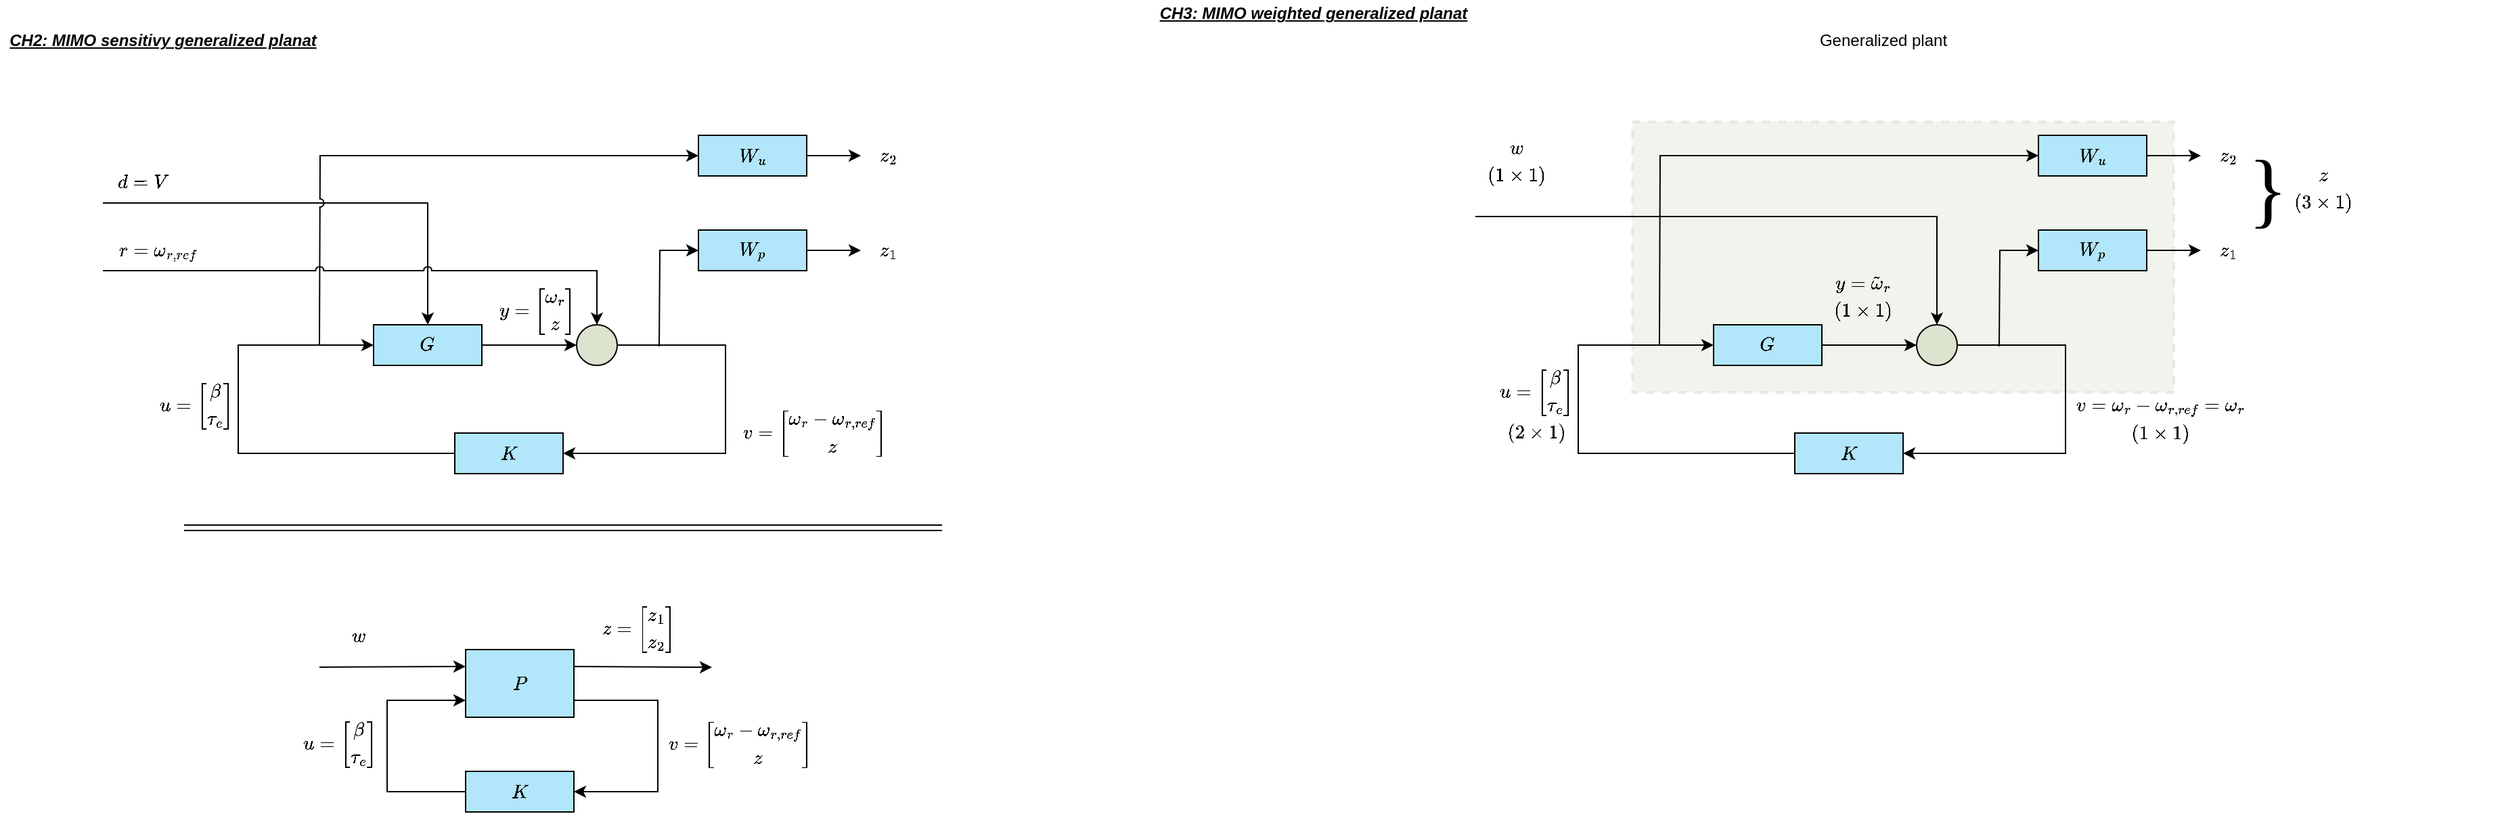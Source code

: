 <mxfile version="15.4.0" type="device" pages="2"><diagram id="DuzxNrjgnQlScmqyQxGY" name="Page-1"><mxGraphModel dx="1707" dy="987" grid="1" gridSize="10" guides="1" tooltips="1" connect="1" arrows="1" fold="1" page="1" pageScale="1" pageWidth="827" pageHeight="1169" math="1" shadow="0"><root><mxCell id="0"/><mxCell id="1" parent="0"/><mxCell id="CI-UeXp2iZVfRWjxCQu4-10" style="edgeStyle=orthogonalEdgeStyle;rounded=0;orthogonalLoop=1;jettySize=auto;html=1;exitX=1;exitY=0.5;exitDx=0;exitDy=0;entryX=0;entryY=0.5;entryDx=0;entryDy=0;" parent="1" source="CI-UeXp2iZVfRWjxCQu4-1" target="CI-UeXp2iZVfRWjxCQu4-9" edge="1"><mxGeometry relative="1" as="geometry"/></mxCell><mxCell id="fa8kQdStLXhuiourBNrd-4" style="edgeStyle=orthogonalEdgeStyle;rounded=0;orthogonalLoop=1;jettySize=auto;html=1;exitX=0.5;exitY=0;exitDx=0;exitDy=0;startArrow=classic;startFill=1;endArrow=none;endFill=0;" parent="1" source="CI-UeXp2iZVfRWjxCQu4-1" edge="1"><mxGeometry relative="1" as="geometry"><mxPoint x="106" y="150" as="targetPoint"/><Array as="points"><mxPoint x="346" y="150"/><mxPoint x="106" y="150"/></Array></mxGeometry></mxCell><mxCell id="CI-UeXp2iZVfRWjxCQu4-1" value="$$G$$" style="rounded=0;whiteSpace=wrap;html=1;fillColor=#B2E6FA;" parent="1" vertex="1"><mxGeometry x="306" y="240" width="80" height="30" as="geometry"/></mxCell><mxCell id="CI-UeXp2iZVfRWjxCQu4-13" style="edgeStyle=orthogonalEdgeStyle;rounded=0;orthogonalLoop=1;jettySize=auto;html=1;exitX=0;exitY=0.5;exitDx=0;exitDy=0;entryX=0;entryY=0.5;entryDx=0;entryDy=0;startArrow=none;startFill=0;endArrow=classic;endFill=1;" parent="1" source="CI-UeXp2iZVfRWjxCQu4-2" target="CI-UeXp2iZVfRWjxCQu4-1" edge="1"><mxGeometry relative="1" as="geometry"><Array as="points"><mxPoint x="206" y="335"/><mxPoint x="206" y="255"/></Array></mxGeometry></mxCell><mxCell id="CI-UeXp2iZVfRWjxCQu4-2" value="$$K$$" style="rounded=0;whiteSpace=wrap;html=1;fillColor=#B2E6FA;" parent="1" vertex="1"><mxGeometry x="366" y="320" width="80" height="30" as="geometry"/></mxCell><mxCell id="CI-UeXp2iZVfRWjxCQu4-14" style="edgeStyle=orthogonalEdgeStyle;rounded=0;orthogonalLoop=1;jettySize=auto;html=1;exitX=0;exitY=0.5;exitDx=0;exitDy=0;startArrow=classic;startFill=1;endArrow=none;endFill=0;jumpStyle=arc;" parent="1" source="CI-UeXp2iZVfRWjxCQu4-3" edge="1"><mxGeometry relative="1" as="geometry"><mxPoint x="266" y="255" as="targetPoint"/></mxGeometry></mxCell><mxCell id="CI-UeXp2iZVfRWjxCQu4-21" style="edgeStyle=orthogonalEdgeStyle;rounded=0;orthogonalLoop=1;jettySize=auto;html=1;exitX=1;exitY=0.5;exitDx=0;exitDy=0;startArrow=none;startFill=0;endArrow=classic;endFill=1;" parent="1" source="CI-UeXp2iZVfRWjxCQu4-3" edge="1"><mxGeometry relative="1" as="geometry"><mxPoint x="666" y="115" as="targetPoint"/></mxGeometry></mxCell><mxCell id="CI-UeXp2iZVfRWjxCQu4-3" value="$$W_u$$" style="rounded=0;whiteSpace=wrap;html=1;fillColor=#B2E6FA;" parent="1" vertex="1"><mxGeometry x="546" y="100" width="80" height="30" as="geometry"/></mxCell><mxCell id="CI-UeXp2iZVfRWjxCQu4-12" style="edgeStyle=orthogonalEdgeStyle;rounded=0;orthogonalLoop=1;jettySize=auto;html=1;exitX=0;exitY=0.5;exitDx=0;exitDy=0;endArrow=none;endFill=0;startArrow=classic;startFill=1;" parent="1" source="CI-UeXp2iZVfRWjxCQu4-4" edge="1"><mxGeometry relative="1" as="geometry"><mxPoint x="517" y="256" as="targetPoint"/></mxGeometry></mxCell><mxCell id="CI-UeXp2iZVfRWjxCQu4-19" style="edgeStyle=orthogonalEdgeStyle;rounded=0;orthogonalLoop=1;jettySize=auto;html=1;exitX=1;exitY=0.5;exitDx=0;exitDy=0;startArrow=none;startFill=0;endArrow=classic;endFill=1;" parent="1" source="CI-UeXp2iZVfRWjxCQu4-4" edge="1"><mxGeometry relative="1" as="geometry"><mxPoint x="666" y="185" as="targetPoint"/></mxGeometry></mxCell><mxCell id="CI-UeXp2iZVfRWjxCQu4-4" value="$$W_p$$" style="rounded=0;whiteSpace=wrap;html=1;fillColor=#B2E6FA;" parent="1" vertex="1"><mxGeometry x="546" y="170" width="80" height="30" as="geometry"/></mxCell><mxCell id="CI-UeXp2iZVfRWjxCQu4-11" style="edgeStyle=orthogonalEdgeStyle;rounded=0;orthogonalLoop=1;jettySize=auto;html=1;exitX=1;exitY=0.5;exitDx=0;exitDy=0;entryX=1;entryY=0.5;entryDx=0;entryDy=0;" parent="1" source="CI-UeXp2iZVfRWjxCQu4-9" target="CI-UeXp2iZVfRWjxCQu4-2" edge="1"><mxGeometry relative="1" as="geometry"><Array as="points"><mxPoint x="566" y="255"/><mxPoint x="566" y="335"/></Array></mxGeometry></mxCell><mxCell id="CI-UeXp2iZVfRWjxCQu4-9" value="" style="ellipse;whiteSpace=wrap;html=1;aspect=fixed;fillColor=#DCE4CF;strokeColor=#000000;" parent="1" vertex="1"><mxGeometry x="456" y="240" width="30" height="30" as="geometry"/></mxCell><mxCell id="CI-UeXp2iZVfRWjxCQu4-17" value="" style="edgeStyle=orthogonalEdgeStyle;rounded=0;orthogonalLoop=1;jettySize=auto;html=1;startArrow=none;startFill=0;endArrow=classic;endFill=1;jumpStyle=arc;" parent="1" edge="1"><mxGeometry relative="1" as="geometry"><mxPoint x="471" y="240" as="targetPoint"/><mxPoint x="106" y="200" as="sourcePoint"/><Array as="points"><mxPoint x="106" y="200"/><mxPoint x="471" y="200"/></Array></mxGeometry></mxCell><mxCell id="CI-UeXp2iZVfRWjxCQu4-15" value="$$w$$" style="text;html=1;align=center;verticalAlign=middle;resizable=0;points=[];autosize=1;strokeColor=none;fillColor=none;" parent="1" vertex="1"><mxGeometry x="270" y="460" width="50" height="20" as="geometry"/></mxCell><mxCell id="CI-UeXp2iZVfRWjxCQu4-22" value="$$z_2$$" style="text;html=1;align=center;verticalAlign=middle;resizable=0;points=[];autosize=1;strokeColor=none;fillColor=none;" parent="1" vertex="1"><mxGeometry x="656" y="105" width="60" height="20" as="geometry"/></mxCell><mxCell id="CI-UeXp2iZVfRWjxCQu4-23" value="$$z_1$$" style="text;html=1;align=center;verticalAlign=middle;resizable=0;points=[];autosize=1;strokeColor=none;fillColor=none;" parent="1" vertex="1"><mxGeometry x="656" y="175" width="60" height="20" as="geometry"/></mxCell><mxCell id="ikSGQvefpwhMiDjl8RES-1" value="$$y=\begin{bmatrix}\omega_r \\ z \end{bmatrix}$$" style="text;html=1;align=center;verticalAlign=middle;resizable=0;points=[];autosize=1;strokeColor=none;fillColor=none;" parent="1" vertex="1"><mxGeometry x="286" y="220" width="280" height="20" as="geometry"/></mxCell><mxCell id="ikSGQvefpwhMiDjl8RES-3" value="$$u= \begin{bmatrix} \beta \\ \tau_e \end{bmatrix}$$" style="text;html=1;align=center;verticalAlign=middle;resizable=0;points=[];autosize=1;strokeColor=none;fillColor=none;" parent="1" vertex="1"><mxGeometry x="30" y="290" width="290" height="20" as="geometry"/></mxCell><mxCell id="fa8kQdStLXhuiourBNrd-1" value="$$v= \begin{bmatrix}\omega_r -\omega_{r,ref} \\z&amp;nbsp; \end{bmatrix}$$" style="text;html=1;align=center;verticalAlign=middle;resizable=0;points=[];autosize=1;strokeColor=none;fillColor=none;" parent="1" vertex="1"><mxGeometry x="446" y="310" width="370" height="20" as="geometry"/></mxCell><mxCell id="fa8kQdStLXhuiourBNrd-2" value="$$r = \omega_{r,ref}$$" style="text;html=1;align=center;verticalAlign=middle;resizable=0;points=[];autosize=1;strokeColor=none;fillColor=none;" parent="1" vertex="1"><mxGeometry x="76" y="175" width="140" height="20" as="geometry"/></mxCell><mxCell id="fa8kQdStLXhuiourBNrd-3" value="$$d = V$$" style="text;html=1;align=center;verticalAlign=middle;resizable=0;points=[];autosize=1;strokeColor=none;fillColor=none;" parent="1" vertex="1"><mxGeometry x="100" y="125" width="70" height="20" as="geometry"/></mxCell><mxCell id="fa8kQdStLXhuiourBNrd-27" style="edgeStyle=orthogonalEdgeStyle;rounded=0;jumpStyle=arc;orthogonalLoop=1;jettySize=auto;html=1;exitX=0;exitY=0.25;exitDx=0;exitDy=0;startArrow=classic;startFill=1;endArrow=none;endFill=0;" parent="1" source="fa8kQdStLXhuiourBNrd-8" edge="1"><mxGeometry relative="1" as="geometry"><mxPoint x="266" y="493" as="targetPoint"/></mxGeometry></mxCell><mxCell id="fa8kQdStLXhuiourBNrd-29" style="edgeStyle=orthogonalEdgeStyle;rounded=0;jumpStyle=arc;orthogonalLoop=1;jettySize=auto;html=1;exitX=1;exitY=0.25;exitDx=0;exitDy=0;startArrow=none;startFill=0;endArrow=classic;endFill=1;" parent="1" source="fa8kQdStLXhuiourBNrd-8" edge="1"><mxGeometry relative="1" as="geometry"><mxPoint x="556" y="493" as="targetPoint"/></mxGeometry></mxCell><mxCell id="fa8kQdStLXhuiourBNrd-30" style="edgeStyle=orthogonalEdgeStyle;rounded=0;jumpStyle=arc;orthogonalLoop=1;jettySize=auto;html=1;exitX=1;exitY=0.75;exitDx=0;exitDy=0;entryX=1;entryY=0.5;entryDx=0;entryDy=0;startArrow=none;startFill=0;endArrow=classic;endFill=1;" parent="1" source="fa8kQdStLXhuiourBNrd-8" target="fa8kQdStLXhuiourBNrd-10" edge="1"><mxGeometry relative="1" as="geometry"><Array as="points"><mxPoint x="516" y="518"/><mxPoint x="516" y="585"/></Array></mxGeometry></mxCell><mxCell id="fa8kQdStLXhuiourBNrd-8" value="$$P$$" style="rounded=0;whiteSpace=wrap;html=1;fillColor=#B2E6FA;" parent="1" vertex="1"><mxGeometry x="374" y="480" width="80" height="50" as="geometry"/></mxCell><mxCell id="fa8kQdStLXhuiourBNrd-31" style="edgeStyle=orthogonalEdgeStyle;rounded=0;jumpStyle=arc;orthogonalLoop=1;jettySize=auto;html=1;exitX=0;exitY=0.5;exitDx=0;exitDy=0;entryX=0;entryY=0.75;entryDx=0;entryDy=0;startArrow=none;startFill=0;endArrow=classic;endFill=1;" parent="1" source="fa8kQdStLXhuiourBNrd-10" target="fa8kQdStLXhuiourBNrd-8" edge="1"><mxGeometry relative="1" as="geometry"><Array as="points"><mxPoint x="316" y="585"/><mxPoint x="316" y="518"/></Array></mxGeometry></mxCell><mxCell id="fa8kQdStLXhuiourBNrd-10" value="$$K$$" style="rounded=0;whiteSpace=wrap;html=1;fillColor=#B2E6FA;" parent="1" vertex="1"><mxGeometry x="374" y="570" width="80" height="30" as="geometry"/></mxCell><mxCell id="fa8kQdStLXhuiourBNrd-21" value="$$z = \begin{bmatrix} z_1 \\ z_2 \end{bmatrix}$$" style="text;html=1;align=center;verticalAlign=middle;resizable=0;points=[];autosize=1;strokeColor=none;fillColor=none;" parent="1" vertex="1"><mxGeometry x="366" y="455" width="270" height="20" as="geometry"/></mxCell><mxCell id="fa8kQdStLXhuiourBNrd-23" value="$$v=\begin{bmatrix}\omega_r-\omega_{r,ref} \\&amp;nbsp; z \end{bmatrix}$$" style="text;html=1;align=center;verticalAlign=middle;resizable=0;points=[];autosize=1;strokeColor=none;fillColor=none;" parent="1" vertex="1"><mxGeometry x="396" y="540" width="360" height="20" as="geometry"/></mxCell><mxCell id="fa8kQdStLXhuiourBNrd-24" value="$$u= \begin{bmatrix} \beta \\ \tau_e \end{bmatrix}$$" style="text;html=1;align=center;verticalAlign=middle;resizable=0;points=[];autosize=1;strokeColor=none;fillColor=none;" parent="1" vertex="1"><mxGeometry x="136" y="540" width="290" height="20" as="geometry"/></mxCell><mxCell id="fa8kQdStLXhuiourBNrd-32" value="" style="shape=link;html=1;rounded=0;startArrow=none;startFill=0;endArrow=classic;endFill=1;edgeStyle=orthogonalEdgeStyle;jumpStyle=arc;" parent="1" edge="1"><mxGeometry width="100" relative="1" as="geometry"><mxPoint x="166" y="390" as="sourcePoint"/><mxPoint x="726" y="390" as="targetPoint"/></mxGeometry></mxCell><mxCell id="fa8kQdStLXhuiourBNrd-33" value="&lt;i&gt;&lt;b&gt;&lt;u&gt;CH2: MIMO sensitivy generalized planat&lt;/u&gt;&lt;/b&gt;&lt;/i&gt;" style="text;html=1;align=center;verticalAlign=middle;resizable=0;points=[];autosize=1;strokeColor=none;fillColor=none;" parent="1" vertex="1"><mxGeometry x="30" y="20" width="240" height="20" as="geometry"/></mxCell><mxCell id="fa8kQdStLXhuiourBNrd-34" value="" style="rounded=0;whiteSpace=wrap;html=1;strokeColor=#CCCCCC;fillColor=#DCE4CF;opacity=40;dashed=1;strokeWidth=2;" parent="1" vertex="1"><mxGeometry x="1236" y="90" width="400" height="200" as="geometry"/></mxCell><mxCell id="fa8kQdStLXhuiourBNrd-35" style="edgeStyle=orthogonalEdgeStyle;rounded=0;orthogonalLoop=1;jettySize=auto;html=1;exitX=1;exitY=0.5;exitDx=0;exitDy=0;entryX=0;entryY=0.5;entryDx=0;entryDy=0;" parent="1" source="fa8kQdStLXhuiourBNrd-37" target="fa8kQdStLXhuiourBNrd-47" edge="1"><mxGeometry relative="1" as="geometry"/></mxCell><mxCell id="fa8kQdStLXhuiourBNrd-37" value="$$G$$" style="rounded=0;whiteSpace=wrap;html=1;fillColor=#B2E6FA;" parent="1" vertex="1"><mxGeometry x="1296" y="240" width="80" height="30" as="geometry"/></mxCell><mxCell id="fa8kQdStLXhuiourBNrd-38" style="edgeStyle=orthogonalEdgeStyle;rounded=0;orthogonalLoop=1;jettySize=auto;html=1;exitX=0;exitY=0.5;exitDx=0;exitDy=0;entryX=0;entryY=0.5;entryDx=0;entryDy=0;startArrow=none;startFill=0;endArrow=classic;endFill=1;" parent="1" source="fa8kQdStLXhuiourBNrd-39" target="fa8kQdStLXhuiourBNrd-37" edge="1"><mxGeometry relative="1" as="geometry"><Array as="points"><mxPoint x="1196" y="335"/><mxPoint x="1196" y="255"/></Array></mxGeometry></mxCell><mxCell id="fa8kQdStLXhuiourBNrd-39" value="$$K$$" style="rounded=0;whiteSpace=wrap;html=1;fillColor=#B2E6FA;" parent="1" vertex="1"><mxGeometry x="1356" y="320" width="80" height="30" as="geometry"/></mxCell><mxCell id="fa8kQdStLXhuiourBNrd-40" style="edgeStyle=orthogonalEdgeStyle;rounded=0;orthogonalLoop=1;jettySize=auto;html=1;exitX=0;exitY=0.5;exitDx=0;exitDy=0;startArrow=classic;startFill=1;endArrow=none;endFill=0;jumpStyle=arc;" parent="1" source="fa8kQdStLXhuiourBNrd-42" edge="1"><mxGeometry relative="1" as="geometry"><mxPoint x="1256" y="255" as="targetPoint"/></mxGeometry></mxCell><mxCell id="fa8kQdStLXhuiourBNrd-41" style="edgeStyle=orthogonalEdgeStyle;rounded=0;orthogonalLoop=1;jettySize=auto;html=1;exitX=1;exitY=0.5;exitDx=0;exitDy=0;startArrow=none;startFill=0;endArrow=classic;endFill=1;" parent="1" source="fa8kQdStLXhuiourBNrd-42" edge="1"><mxGeometry relative="1" as="geometry"><mxPoint x="1656" y="115" as="targetPoint"/></mxGeometry></mxCell><mxCell id="fa8kQdStLXhuiourBNrd-42" value="$$W_u$$" style="rounded=0;whiteSpace=wrap;html=1;fillColor=#B2E6FA;" parent="1" vertex="1"><mxGeometry x="1536" y="100" width="80" height="30" as="geometry"/></mxCell><mxCell id="fa8kQdStLXhuiourBNrd-43" style="edgeStyle=orthogonalEdgeStyle;rounded=0;orthogonalLoop=1;jettySize=auto;html=1;exitX=0;exitY=0.5;exitDx=0;exitDy=0;endArrow=none;endFill=0;startArrow=classic;startFill=1;" parent="1" source="fa8kQdStLXhuiourBNrd-45" edge="1"><mxGeometry relative="1" as="geometry"><mxPoint x="1507.0" y="256" as="targetPoint"/></mxGeometry></mxCell><mxCell id="fa8kQdStLXhuiourBNrd-44" style="edgeStyle=orthogonalEdgeStyle;rounded=0;orthogonalLoop=1;jettySize=auto;html=1;exitX=1;exitY=0.5;exitDx=0;exitDy=0;startArrow=none;startFill=0;endArrow=classic;endFill=1;" parent="1" source="fa8kQdStLXhuiourBNrd-45" edge="1"><mxGeometry relative="1" as="geometry"><mxPoint x="1656" y="185" as="targetPoint"/></mxGeometry></mxCell><mxCell id="fa8kQdStLXhuiourBNrd-45" value="$$W_p$$" style="rounded=0;whiteSpace=wrap;html=1;fillColor=#B2E6FA;" parent="1" vertex="1"><mxGeometry x="1536" y="170" width="80" height="30" as="geometry"/></mxCell><mxCell id="fa8kQdStLXhuiourBNrd-46" style="edgeStyle=orthogonalEdgeStyle;rounded=0;orthogonalLoop=1;jettySize=auto;html=1;exitX=1;exitY=0.5;exitDx=0;exitDy=0;entryX=1;entryY=0.5;entryDx=0;entryDy=0;" parent="1" source="fa8kQdStLXhuiourBNrd-47" target="fa8kQdStLXhuiourBNrd-39" edge="1"><mxGeometry relative="1" as="geometry"><Array as="points"><mxPoint x="1556" y="255"/><mxPoint x="1556" y="335"/></Array></mxGeometry></mxCell><mxCell id="hmbGZZoycLBLSpARxcCd-2" style="edgeStyle=orthogonalEdgeStyle;rounded=0;orthogonalLoop=1;jettySize=auto;html=1;exitX=0.5;exitY=0;exitDx=0;exitDy=0;startArrow=classic;startFill=1;endArrow=none;endFill=0;" parent="1" source="fa8kQdStLXhuiourBNrd-47" edge="1"><mxGeometry relative="1" as="geometry"><mxPoint x="1120" y="160" as="targetPoint"/><Array as="points"><mxPoint x="1461" y="160"/></Array></mxGeometry></mxCell><mxCell id="fa8kQdStLXhuiourBNrd-47" value="" style="ellipse;whiteSpace=wrap;html=1;aspect=fixed;fillColor=#DCE4CF;strokeColor=#000000;" parent="1" vertex="1"><mxGeometry x="1446" y="240" width="30" height="30" as="geometry"/></mxCell><mxCell id="fa8kQdStLXhuiourBNrd-50" value="$$z_2$$" style="text;html=1;align=center;verticalAlign=middle;resizable=0;points=[];autosize=1;strokeColor=none;fillColor=none;" parent="1" vertex="1"><mxGeometry x="1646" y="105" width="60" height="20" as="geometry"/></mxCell><mxCell id="fa8kQdStLXhuiourBNrd-51" value="$$z_1$$" style="text;html=1;align=center;verticalAlign=middle;resizable=0;points=[];autosize=1;strokeColor=none;fillColor=none;" parent="1" vertex="1"><mxGeometry x="1646" y="175" width="60" height="20" as="geometry"/></mxCell><mxCell id="fa8kQdStLXhuiourBNrd-52" value="Generalized plant" style="text;html=1;align=center;verticalAlign=middle;resizable=0;points=[];autosize=1;strokeColor=none;fillColor=none;" parent="1" vertex="1"><mxGeometry x="1366" y="20" width="110" height="20" as="geometry"/></mxCell><mxCell id="fa8kQdStLXhuiourBNrd-53" value="$$\begin{matrix}y=\tilde\omega_r \\ (1\times 1) \end{matrix}$$" style="text;html=1;align=center;verticalAlign=middle;resizable=0;points=[];autosize=1;strokeColor=none;fillColor=none;" parent="1" vertex="1"><mxGeometry x="1236" y="210" width="340" height="20" as="geometry"/></mxCell><mxCell id="fa8kQdStLXhuiourBNrd-54" value="$$\begin{matrix}u= \begin{bmatrix} \beta \\ \tau_e \end{bmatrix}\\(2\times1)\end{matrix}$$" style="text;html=1;align=center;verticalAlign=middle;resizable=0;points=[];autosize=1;strokeColor=none;fillColor=none;" parent="1" vertex="1"><mxGeometry x="920" y="290" width="490" height="20" as="geometry"/></mxCell><mxCell id="fa8kQdStLXhuiourBNrd-55" value="$$\begin{matrix}v= \omega_r-\omega_{r,ref}=\omega_r \\ (1\times 1)\end{matrix}$$" style="text;html=1;align=center;verticalAlign=middle;resizable=0;points=[];autosize=1;strokeColor=none;fillColor=none;" parent="1" vertex="1"><mxGeometry x="1401" y="300" width="450" height="20" as="geometry"/></mxCell><mxCell id="fa8kQdStLXhuiourBNrd-57" value="$$\begin{matrix}w \\ (1\times 1)\end{matrix}$$" style="text;html=1;align=center;verticalAlign=middle;resizable=0;points=[];autosize=1;strokeColor=none;fillColor=none;" parent="1" vertex="1"><mxGeometry x="1020" y="110" width="260" height="20" as="geometry"/></mxCell><mxCell id="fa8kQdStLXhuiourBNrd-68" value="&lt;i&gt;&lt;b&gt;&lt;u&gt;CH3: MIMO weighted generalized planat&lt;/u&gt;&lt;/b&gt;&lt;/i&gt;" style="text;html=1;align=center;verticalAlign=middle;resizable=0;points=[];autosize=1;strokeColor=none;fillColor=none;" parent="1" vertex="1"><mxGeometry x="880" width="240" height="20" as="geometry"/></mxCell><mxCell id="hmbGZZoycLBLSpARxcCd-3" value="}" style="text;html=1;align=center;verticalAlign=middle;resizable=0;points=[];autosize=1;strokeColor=none;fillColor=none;fontSize=61;fontFamily=Helvetica Light;" parent="1" vertex="1"><mxGeometry x="1680" y="100" width="50" height="80" as="geometry"/></mxCell><mxCell id="hmbGZZoycLBLSpARxcCd-5" value="$$\begin{matrix}z \\ (3\times 1)\end{matrix}$$" style="text;html=1;align=center;verticalAlign=middle;resizable=0;points=[];autosize=1;strokeColor=none;fillColor=none;" parent="1" vertex="1"><mxGeometry x="1616" y="130" width="260" height="20" as="geometry"/></mxCell></root></mxGraphModel></diagram><diagram id="1HTbQ_sHwNUmDarc89bH" name="Page-2"><mxGraphModel dx="853" dy="493" grid="1" gridSize="10" guides="1" tooltips="1" connect="1" arrows="1" fold="1" page="1" pageScale="1" pageWidth="827" pageHeight="1169" math="1" shadow="0"><root><mxCell id="OGeWp1a5q_U8PrnFdt8J-0"/><mxCell id="OGeWp1a5q_U8PrnFdt8J-1" parent="OGeWp1a5q_U8PrnFdt8J-0"/><mxCell id="qvgAd8jP0t-lu8zM1042-1" style="edgeStyle=orthogonalEdgeStyle;rounded=0;orthogonalLoop=1;jettySize=auto;html=1;exitX=1;exitY=0.5;exitDx=0;exitDy=0;entryX=0;entryY=0.5;entryDx=0;entryDy=0;fontColor=#DCE4CF;startArrow=none;startFill=0;endArrow=classic;endFill=1;" edge="1" parent="OGeWp1a5q_U8PrnFdt8J-1" source="jTlCw2n92GwkM26wthYc-1" target="qvgAd8jP0t-lu8zM1042-0"><mxGeometry relative="1" as="geometry"/></mxCell><mxCell id="jTlCw2n92GwkM26wthYc-1" value="$$G(s)$$" style="rounded=0;whiteSpace=wrap;html=1;fillColor=#B2E6FA;" vertex="1" parent="OGeWp1a5q_U8PrnFdt8J-1"><mxGeometry x="450" y="240" width="80" height="30" as="geometry"/></mxCell><mxCell id="jTlCw2n92GwkM26wthYc-2" style="edgeStyle=orthogonalEdgeStyle;rounded=0;orthogonalLoop=1;jettySize=auto;html=1;exitX=1;exitY=0.5;exitDx=0;exitDy=0;entryX=0;entryY=0.5;entryDx=0;entryDy=0;fontColor=#DCE4CF;startArrow=none;startFill=0;endArrow=classic;endFill=1;" edge="1" parent="OGeWp1a5q_U8PrnFdt8J-1" source="jTlCw2n92GwkM26wthYc-3" target="jTlCw2n92GwkM26wthYc-1"><mxGeometry relative="1" as="geometry"/></mxCell><mxCell id="jTlCw2n92GwkM26wthYc-3" value="$$K(s)$$" style="rounded=0;whiteSpace=wrap;html=1;fillColor=#B2E6FA;" vertex="1" parent="OGeWp1a5q_U8PrnFdt8J-1"><mxGeometry x="334" y="240" width="80" height="30" as="geometry"/></mxCell><mxCell id="jTlCw2n92GwkM26wthYc-4" style="edgeStyle=orthogonalEdgeStyle;rounded=0;orthogonalLoop=1;jettySize=auto;html=1;exitX=0.5;exitY=1;exitDx=0;exitDy=0;fontColor=#DCE4CF;startArrow=classic;startFill=1;endArrow=none;endFill=0;" edge="1" parent="OGeWp1a5q_U8PrnFdt8J-1" source="jTlCw2n92GwkM26wthYc-7"><mxGeometry relative="1" as="geometry"><mxPoint x="620" y="255" as="targetPoint"/><Array as="points"><mxPoint x="255" y="320"/><mxPoint x="620" y="320"/><mxPoint x="620" y="280"/></Array></mxGeometry></mxCell><mxCell id="jTlCw2n92GwkM26wthYc-5" style="edgeStyle=orthogonalEdgeStyle;rounded=0;orthogonalLoop=1;jettySize=auto;html=1;exitX=1;exitY=0.5;exitDx=0;exitDy=0;entryX=0;entryY=0.5;entryDx=0;entryDy=0;fontColor=#DCE4CF;startArrow=none;startFill=0;endArrow=classic;endFill=1;" edge="1" parent="OGeWp1a5q_U8PrnFdt8J-1" source="jTlCw2n92GwkM26wthYc-7" target="jTlCw2n92GwkM26wthYc-3"><mxGeometry relative="1" as="geometry"/></mxCell><mxCell id="jTlCw2n92GwkM26wthYc-6" style="edgeStyle=orthogonalEdgeStyle;rounded=0;orthogonalLoop=1;jettySize=auto;html=1;exitX=0;exitY=0.5;exitDx=0;exitDy=0;fontColor=#DCE4CF;startArrow=classic;startFill=1;endArrow=none;endFill=0;" edge="1" parent="OGeWp1a5q_U8PrnFdt8J-1" source="jTlCw2n92GwkM26wthYc-7"><mxGeometry relative="1" as="geometry"><mxPoint x="120" y="255" as="targetPoint"/></mxGeometry></mxCell><mxCell id="jTlCw2n92GwkM26wthYc-7" value="" style="ellipse;whiteSpace=wrap;html=1;aspect=fixed;fillColor=#DCE4CF;strokeColor=#000000;" vertex="1" parent="OGeWp1a5q_U8PrnFdt8J-1"><mxGeometry x="240" y="240" width="30" height="30" as="geometry"/></mxCell><mxCell id="jTlCw2n92GwkM26wthYc-8" value="$$y$$" style="text;html=1;align=center;verticalAlign=middle;resizable=0;points=[];autosize=1;strokeColor=none;fillColor=none;" vertex="1" parent="OGeWp1a5q_U8PrnFdt8J-1"><mxGeometry x="610" y="230" width="50" height="20" as="geometry"/></mxCell><mxCell id="jTlCw2n92GwkM26wthYc-9" value="-" style="text;html=1;align=center;verticalAlign=middle;resizable=0;points=[];autosize=1;strokeColor=none;fillColor=none;" vertex="1" parent="OGeWp1a5q_U8PrnFdt8J-1"><mxGeometry x="230" y="280" width="20" height="20" as="geometry"/></mxCell><mxCell id="jTlCw2n92GwkM26wthYc-10" value="+" style="text;html=1;align=center;verticalAlign=middle;resizable=0;points=[];autosize=1;strokeColor=none;fillColor=none;" vertex="1" parent="OGeWp1a5q_U8PrnFdt8J-1"><mxGeometry x="220" y="220" width="20" height="20" as="geometry"/></mxCell><mxCell id="qvgAd8jP0t-lu8zM1042-7" style="edgeStyle=orthogonalEdgeStyle;rounded=0;orthogonalLoop=1;jettySize=auto;html=1;exitX=1;exitY=0.5;exitDx=0;exitDy=0;fontColor=#DCE4CF;startArrow=none;startFill=0;endArrow=classic;endFill=1;" edge="1" parent="OGeWp1a5q_U8PrnFdt8J-1" source="JZvhJCQL1xBPDLcR9wnv-0"><mxGeometry relative="1" as="geometry"><mxPoint x="800" y="135.333" as="targetPoint"/></mxGeometry></mxCell><mxCell id="qvgAd8jP0t-lu8zM1042-8" style="edgeStyle=orthogonalEdgeStyle;rounded=0;orthogonalLoop=1;jettySize=auto;html=1;exitX=0;exitY=0.5;exitDx=0;exitDy=0;fontColor=#DCE4CF;startArrow=classic;startFill=1;endArrow=none;endFill=0;" edge="1" parent="OGeWp1a5q_U8PrnFdt8J-1" source="JZvhJCQL1xBPDLcR9wnv-0"><mxGeometry relative="1" as="geometry"><mxPoint x="174" y="255" as="targetPoint"/></mxGeometry></mxCell><mxCell id="JZvhJCQL1xBPDLcR9wnv-0" value="$$W_u$$" style="rounded=0;whiteSpace=wrap;html=1;fillColor=#B2E6FA;" vertex="1" parent="OGeWp1a5q_U8PrnFdt8J-1"><mxGeometry x="680" y="120" width="80" height="30" as="geometry"/></mxCell><mxCell id="qvgAd8jP0t-lu8zM1042-5" style="edgeStyle=orthogonalEdgeStyle;rounded=0;orthogonalLoop=1;jettySize=auto;html=1;exitX=1;exitY=0.5;exitDx=0;exitDy=0;fontColor=#DCE4CF;startArrow=none;startFill=0;endArrow=classic;endFill=1;" edge="1" parent="OGeWp1a5q_U8PrnFdt8J-1" source="JZvhJCQL1xBPDLcR9wnv-1"><mxGeometry relative="1" as="geometry"><mxPoint x="800.552" y="254.759" as="targetPoint"/></mxGeometry></mxCell><mxCell id="JZvhJCQL1xBPDLcR9wnv-1" value="$$W_p$$" style="rounded=0;whiteSpace=wrap;html=1;fillColor=#B2E6FA;" vertex="1" parent="OGeWp1a5q_U8PrnFdt8J-1"><mxGeometry x="680" y="240" width="80" height="30" as="geometry"/></mxCell><mxCell id="qvgAd8jP0t-lu8zM1042-2" style="edgeStyle=orthogonalEdgeStyle;rounded=0;orthogonalLoop=1;jettySize=auto;html=1;exitX=0.5;exitY=0;exitDx=0;exitDy=0;fontColor=#DCE4CF;startArrow=classic;startFill=1;endArrow=none;endFill=0;" edge="1" parent="OGeWp1a5q_U8PrnFdt8J-1" source="qvgAd8jP0t-lu8zM1042-0"><mxGeometry relative="1" as="geometry"><mxPoint x="584.857" y="180" as="targetPoint"/></mxGeometry></mxCell><mxCell id="qvgAd8jP0t-lu8zM1042-4" style="edgeStyle=orthogonalEdgeStyle;rounded=0;orthogonalLoop=1;jettySize=auto;html=1;exitX=1;exitY=0.5;exitDx=0;exitDy=0;entryX=0;entryY=0.5;entryDx=0;entryDy=0;fontColor=#DCE4CF;startArrow=none;startFill=0;endArrow=classic;endFill=1;" edge="1" parent="OGeWp1a5q_U8PrnFdt8J-1" source="qvgAd8jP0t-lu8zM1042-0" target="JZvhJCQL1xBPDLcR9wnv-1"><mxGeometry relative="1" as="geometry"/></mxCell><mxCell id="qvgAd8jP0t-lu8zM1042-0" value="" style="ellipse;whiteSpace=wrap;html=1;aspect=fixed;fillColor=#DCE4CF;strokeColor=#000000;" vertex="1" parent="OGeWp1a5q_U8PrnFdt8J-1"><mxGeometry x="570" y="240" width="30" height="30" as="geometry"/></mxCell><mxCell id="qvgAd8jP0t-lu8zM1042-3" value="$$V$$" style="text;html=1;align=center;verticalAlign=middle;resizable=0;points=[];autosize=1;strokeColor=none;fillColor=none;" vertex="1" parent="OGeWp1a5q_U8PrnFdt8J-1"><mxGeometry x="550" y="170" width="50" height="20" as="geometry"/></mxCell><mxCell id="qvgAd8jP0t-lu8zM1042-6" value="$$z_1$$" style="text;html=1;align=center;verticalAlign=middle;resizable=0;points=[];autosize=1;strokeColor=none;fillColor=none;" vertex="1" parent="OGeWp1a5q_U8PrnFdt8J-1"><mxGeometry x="760" y="230" width="60" height="20" as="geometry"/></mxCell><mxCell id="qvgAd8jP0t-lu8zM1042-9" value="$$z_2$$" style="text;html=1;align=center;verticalAlign=middle;resizable=0;points=[];autosize=1;strokeColor=none;fillColor=none;" vertex="1" parent="OGeWp1a5q_U8PrnFdt8J-1"><mxGeometry x="760" y="110" width="60" height="20" as="geometry"/></mxCell><mxCell id="qvgAd8jP0t-lu8zM1042-10" value="$$u= \omega_{r,ref}$$" style="text;html=1;align=center;verticalAlign=middle;resizable=0;points=[];autosize=1;strokeColor=none;fillColor=none;" vertex="1" parent="OGeWp1a5q_U8PrnFdt8J-1"><mxGeometry x="60" y="260" width="130" height="20" as="geometry"/></mxCell><mxCell id="oQPXTtmZsZCg-DYVPmay-0" value="$$\begin{bmatrix} \omega_{r}&amp;nbsp; \\ z&amp;nbsp;\end{bmatrix}$$" style="text;html=1;align=center;verticalAlign=middle;resizable=0;points=[];autosize=1;strokeColor=none;fillColor=none;" vertex="1" parent="OGeWp1a5q_U8PrnFdt8J-1"><mxGeometry x="430" y="360" width="280" height="20" as="geometry"/></mxCell></root></mxGraphModel></diagram></mxfile>